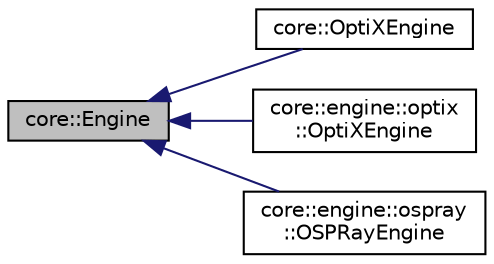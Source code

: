 digraph "core::Engine"
{
 // LATEX_PDF_SIZE
  edge [fontname="Helvetica",fontsize="10",labelfontname="Helvetica",labelfontsize="10"];
  node [fontname="Helvetica",fontsize="10",shape=record];
  rankdir="LR";
  Node1 [label="core::Engine",height=0.2,width=0.4,color="black", fillcolor="grey75", style="filled", fontcolor="black",tooltip="Provides an abstract implementation of a ray-tracing engine."];
  Node1 -> Node2 [dir="back",color="midnightblue",fontsize="10",style="solid",fontname="Helvetica"];
  Node2 [label="core::OptiXEngine",height=0.2,width=0.4,color="black", fillcolor="white", style="filled",URL="$d8/d3f/classcore_1_1OptiXEngine.html",tooltip=" "];
  Node1 -> Node3 [dir="back",color="midnightblue",fontsize="10",style="solid",fontname="Helvetica"];
  Node3 [label="core::engine::optix\l::OptiXEngine",height=0.2,width=0.4,color="black", fillcolor="white", style="filled",URL="$d7/d7f/classcore_1_1engine_1_1optix_1_1OptiXEngine.html",tooltip=" "];
  Node1 -> Node4 [dir="back",color="midnightblue",fontsize="10",style="solid",fontname="Helvetica"];
  Node4 [label="core::engine::ospray\l::OSPRayEngine",height=0.2,width=0.4,color="black", fillcolor="white", style="filled",URL="$d3/d21/classcore_1_1engine_1_1ospray_1_1OSPRayEngine.html",tooltip=" "];
}
